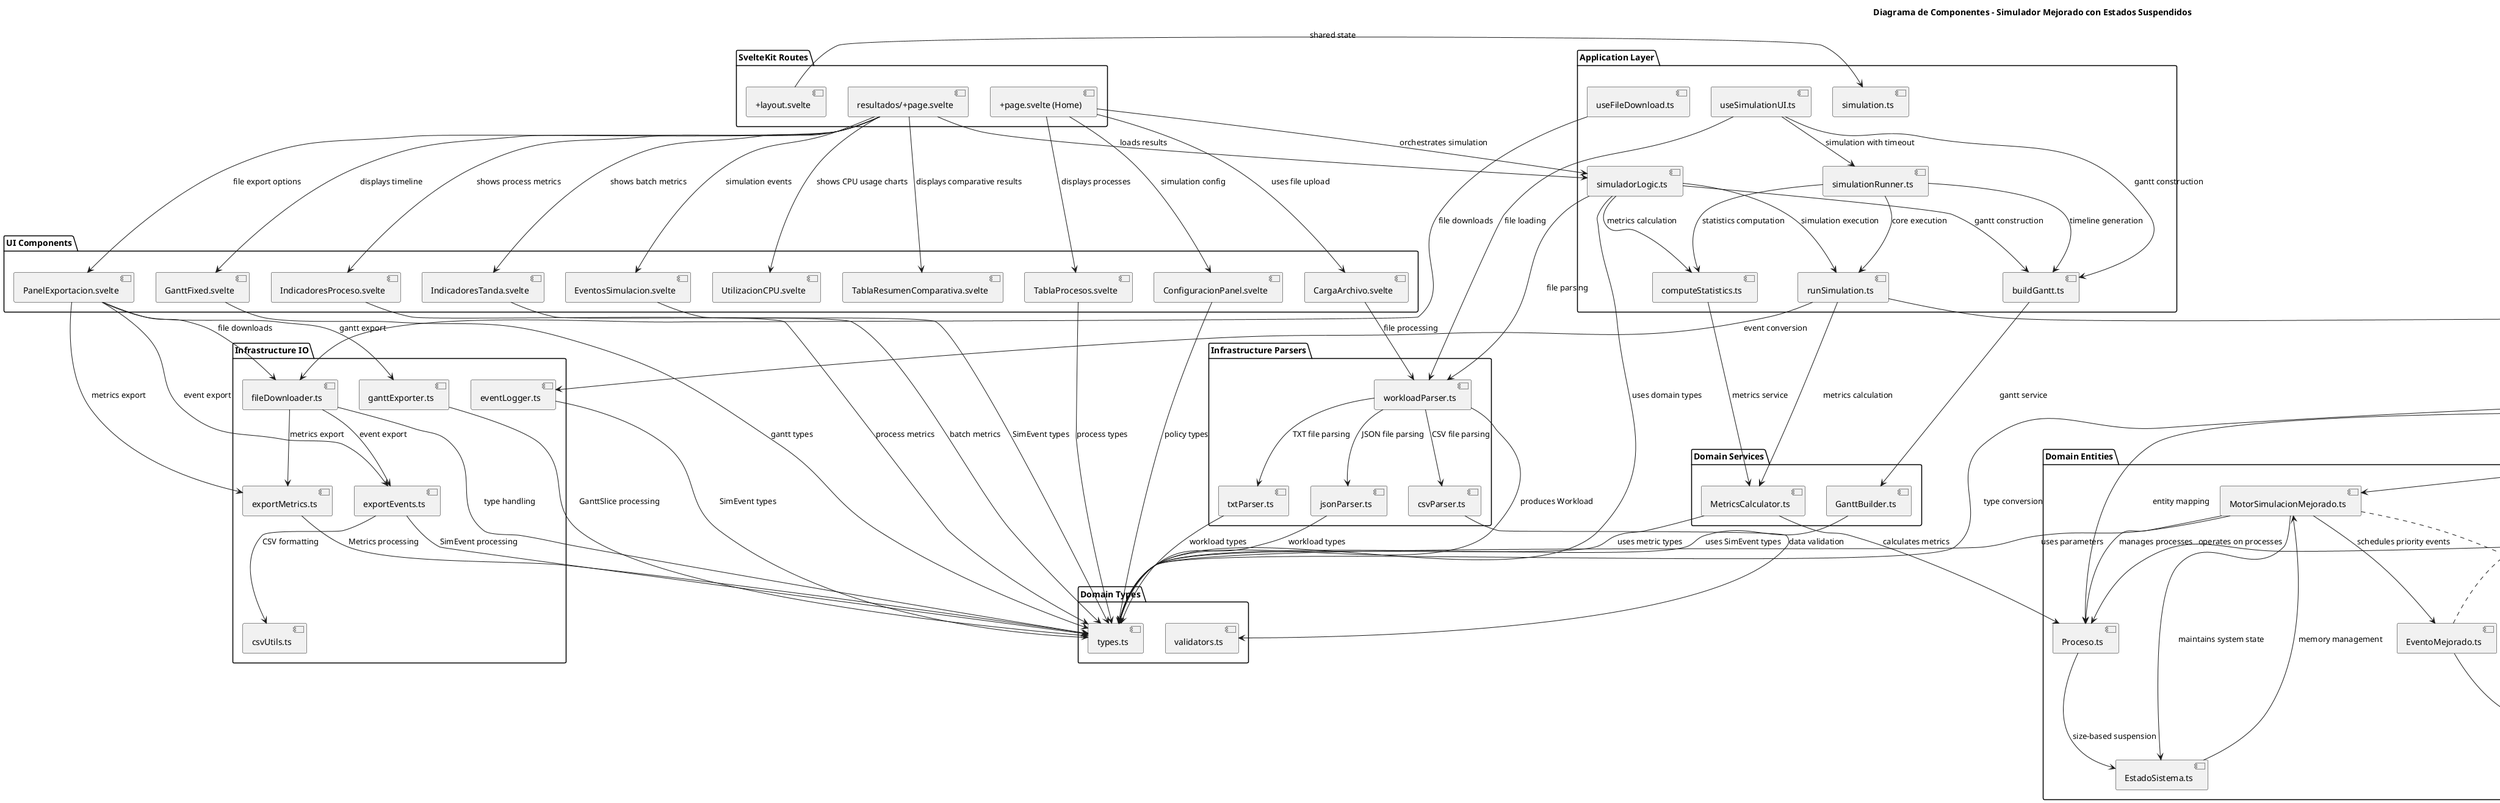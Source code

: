 @startuml Componentes_Simulador_Mejorado
title Diagrama de Componentes - Simulador Mejorado con Estados Suspendidos

package "SvelteKit Routes" {
  component [+page.svelte (Home)] as HomePage
  component [resultados/+page.svelte] as ResultsPage
  component [+layout.svelte] as Layout
}

package "UI Components" {
  component [CargaArchivo.svelte] as CargaArchivo
  component [TablaProcesos.svelte] as TablaProcesos
  component [ConfiguracionPanel.svelte] as ConfigPanel
  component [GanttFixed.svelte] as GanttFixed
  component [IndicadoresProceso.svelte] as IndicadoresProceso
  component [IndicadoresTanda.svelte] as IndicadoresTanda
  component [UtilizacionCPU.svelte] as UtilizacionCPU
  component [TablaResumenComparativa.svelte] as TablaComparativa
  component [PanelExportacion.svelte] as PanelExport
  component [EventosSimulacion.svelte] as EventosComp
}

package "Application Layer" {
  component [simuladorLogic.ts] as SimLogic
  component [simulation.ts] as SimStore
  component [runSimulation.ts] as RunSim
  component [buildGantt.ts] as BuildGantt
  component [computeStatistics.ts] as ComputeStats
  component [simulationRunner.ts] as SimRunner
  component [useSimulationUI.ts] as UseSimUI
  component [useFileDownload.ts] as UseDownload
}

package "Domain Entities" {
  component [MotorSimulacionMejorado.ts] as MotorEntity
  component [Proceso.ts] as ProcesoEntity
  component [EventoMejorado.ts] as EventoMejorado
  component [EstadoSistema.ts] as EstadoSistema
}

package "Domain Algorithms" {
  component [fcfs.ts] as FCFS
  component [rr.ts] as RR
  component [priority.ts] as Priority
  component [sjf.ts] as SJF
  component [srtf.ts] as SRTF
  component [Scheduler.ts] as SchedulerBase
}

package "Domain Services" {
  component [GanttBuilder.ts] as GanttBuilder
  component [MetricsCalculator.ts] as MetricsCalc
}

package "Core Layer" {
  component [adaptadorSimuladorDominio.ts] as AdaptadorSim
  component [adaptadorEntidadesDominio.ts] as AdaptadorEnt
  component [state.ts] as CoreState
  component [eventQueue.ts] as EventQueue
  component [priorityQueue.ts] as PriorityQueue
  component [workloadAdapter.ts] as WorkloadAdapter
}

package "Infrastructure Parsers" {
  component [workloadParser.ts] as WorkloadParser
  component [jsonParser.ts] as JsonParser
  component [txtParser.ts] as TxtParser
  component [csvParser.ts] as CsvParser
}

package "Infrastructure IO" {
  component [fileDownloader.ts] as FileDownloader
  component [exportEvents.ts] as ExportEvents
  component [exportMetrics.ts] as ExportMetrics
  component [ganttExporter.ts] as GanttExporter
  component [csvUtils.ts] as CsvUtils
  component [eventLogger.ts] as EventLogger
}

package "Domain Types" {
  component [types.ts] as DomainTypes
  component [validators.ts] as Validators
}

' === ROUTES TO UI COMPONENTS ===
HomePage --> CargaArchivo : uses file upload
HomePage --> TablaProcesos : displays processes
HomePage --> ConfigPanel : simulation config
HomePage --> SimLogic : orchestrates simulation

ResultsPage --> GanttFixed : displays timeline
ResultsPage --> IndicadoresProceso : shows process metrics
ResultsPage --> IndicadoresTanda : shows batch metrics
ResultsPage --> UtilizacionCPU : shows CPU usage charts
ResultsPage --> TablaComparativa : displays comparative results
ResultsPage --> PanelExport : file export options
ResultsPage --> EventosComp : simulation events
ResultsPage --> SimLogic : loads results

Layout --> SimStore : shared state

' === APPLICATION LAYER CONNECTIONS ===
SimLogic --> WorkloadParser : file parsing
SimLogic --> RunSim : simulation execution
SimLogic --> BuildGantt : gantt construction
SimLogic --> ComputeStats : metrics calculation
SimLogic --> DomainTypes : uses domain types

UseSimUI --> WorkloadParser : file loading
UseSimUI --> SimRunner : simulation with timeout
UseSimUI --> BuildGantt : gantt construction

UseDownload --> FileDownloader : file downloads
SimRunner --> RunSim : core execution
SimRunner --> BuildGantt : timeline generation
SimRunner --> ComputeStats : statistics computation

RunSim --> AdaptadorSim : domain adapter
RunSim --> MetricsCalc : metrics calculation
RunSim --> EventLogger : event conversion

BuildGantt --> GanttBuilder : gantt service
ComputeStats --> MetricsCalc : metrics service

' === DOMAIN LAYER CONNECTIONS (MOTOR MEJORADO) ===
MotorEntity --> ProcesoEntity : manages processes
MotorEntity --> EventoMejorado : schedules priority events
MotorEntity --> EstadoSistema : maintains system state
MotorEntity --> DomainTypes : uses parameters

FCFS --> SchedulerBase : extends base scheduler
RR --> SchedulerBase : extends base scheduler
Priority --> SchedulerBase : extends base scheduler
SJF --> SchedulerBase : extends base scheduler
SRTF --> SchedulerBase : extends base scheduler

SchedulerBase --> ProcesoEntity : operates on processes
GanttBuilder --> DomainTypes : uses SimEvent types
MetricsCalc --> ProcesoEntity : calculates metrics
MetricsCalc --> DomainTypes : uses metric types

' === CORE LAYER CONNECTIONS (MOTOR MEJORADO) ===
AdaptadorSim --> MotorEntity : uses improved motor
AdaptadorSim --> FCFS : FCFS strategy
AdaptadorSim --> RR : Round Robin strategy
AdaptadorSim --> Priority : Priority strategy  
AdaptadorSim --> SJF : SJF strategy
AdaptadorSim --> SRTF : SRTF strategy
AdaptadorSim --> CoreState : simulation state
AdaptadorSim --> EventQueue : event management

AdaptadorEnt --> ProcesoEntity : entity mapping
CoreState --> EventQueue : event handling
EventQueue --> PriorityQueue : priority ordering
WorkloadAdapter --> DomainTypes : type conversion

' === INFRASTRUCTURE CONNECTIONS ===
WorkloadParser --> JsonParser : JSON file parsing
WorkloadParser --> TxtParser : TXT file parsing
WorkloadParser --> CsvParser : CSV file parsing
WorkloadParser --> DomainTypes : produces Workload

JsonParser --> DomainTypes : workload types
TxtParser --> DomainTypes : workload types
CsvParser --> Validators : data validation

FileDownloader --> ExportEvents : event export
FileDownloader --> ExportMetrics : metrics export
FileDownloader --> DomainTypes : type handling

ExportEvents --> CsvUtils : CSV formatting
ExportEvents --> DomainTypes : SimEvent processing
ExportMetrics --> DomainTypes : Metrics processing
GanttExporter --> DomainTypes : GanttSlice processing

EventLogger --> DomainTypes : SimEvent types

' === UI COMPONENT CONNECTIONS ===
CargaArchivo --> WorkloadParser : file processing
TablaProcesos --> DomainTypes : process types
ConfigPanel --> DomainTypes : policy types
GanttFixed --> DomainTypes : gantt types
IndicadoresProceso --> DomainTypes : process metrics
IndicadoresTanda --> DomainTypes : batch metrics
EventosComp --> DomainTypes : SimEvent types

PanelExport --> FileDownloader : file downloads
PanelExport --> ExportEvents : event export
PanelExport --> ExportMetrics : metrics export
PanelExport --> GanttExporter : gantt export

' === CARACTERÍSTICAS NUEVAS ===
EventoMejorado --> PriorityQueue : priority-based ordering
EstadoSistema --> MotorEntity : memory management
ProcesoEntity --> EstadoSistema : size-based suspension

note bottom of MotorEntity
Motor Mejorado - Implementa estadomejorado.puml:
  Estados suspendidos (LISTO_SUSPENDIDO, BLOQUEADO_SUSPENDIDO)
  Gestión automática de memoria con suspensión
  Orden de eventos simultáneos (prioridad 1-6):
   1. FIN_PROCESO (C→T)
   2. FIN_RAFAGA_CPU (C→B) 
   3. EXPROPIACION (C→L)
   4. FIN_IO (B→L)
   5. FIN_TIP (N→L)
   6. DISPATCH (L→C)
  TCP solo en DISPATCH y EXPROPIACIÓN
  Transiciones académicamente correctas
  767 líneas de implementación completa
end note

note right of EventoMejorado
EventoMejorado hereda de Evento base pero
agrega prioridad académica para eventos
simultáneos según estadomejorado.puml
end note

@enduml